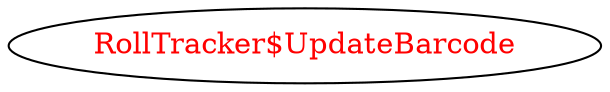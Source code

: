 digraph dependencyGraph {
 concentrate=true;
 ranksep="2.0";
 rankdir="LR"; 
 splines="ortho";
"RollTracker$UpdateBarcode" [fontcolor="red"];
}